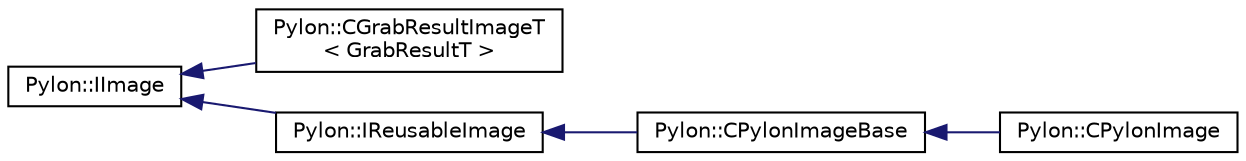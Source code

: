 digraph "Graphical Class Hierarchy"
{
  edge [fontname="Helvetica",fontsize="10",labelfontname="Helvetica",labelfontsize="10"];
  node [fontname="Helvetica",fontsize="10",shape=record];
  rankdir="LR";
  Node1 [label="Pylon::IImage",height=0.2,width=0.4,color="black", fillcolor="white", style="filled",URL="$struct_pylon_1_1_i_image.html",tooltip="Usable to access image properties and image buffer. "];
  Node1 -> Node2 [dir="back",color="midnightblue",fontsize="10",style="solid",fontname="Helvetica"];
  Node2 [label="Pylon::CGrabResultImageT\l\< GrabResultT \>",height=0.2,width=0.4,color="black", fillcolor="white", style="filled",URL="$class_pylon_1_1_c_grab_result_image_t.html",tooltip="Low Level API: Adapts grab result to Pylon::IImage. "];
  Node1 -> Node3 [dir="back",color="midnightblue",fontsize="10",style="solid",fontname="Helvetica"];
  Node3 [label="Pylon::IReusableImage",height=0.2,width=0.4,color="black", fillcolor="white", style="filled",URL="$struct_pylon_1_1_i_reusable_image.html",tooltip="Extends the IImage interface to be able to reuse the image&#39;s resources to represent a different image..."];
  Node3 -> Node4 [dir="back",color="midnightblue",fontsize="10",style="solid",fontname="Helvetica"];
  Node4 [label="Pylon::CPylonImageBase",height=0.2,width=0.4,color="black", fillcolor="white", style="filled",URL="$class_pylon_1_1_c_pylon_image_base.html",tooltip="Provides basic functionality for pylon image classes. "];
  Node4 -> Node5 [dir="back",color="midnightblue",fontsize="10",style="solid",fontname="Helvetica"];
  Node5 [label="Pylon::CPylonImage",height=0.2,width=0.4,color="black", fillcolor="white", style="filled",URL="$class_pylon_1_1_c_pylon_image.html",tooltip="Describes an image. "];
}
